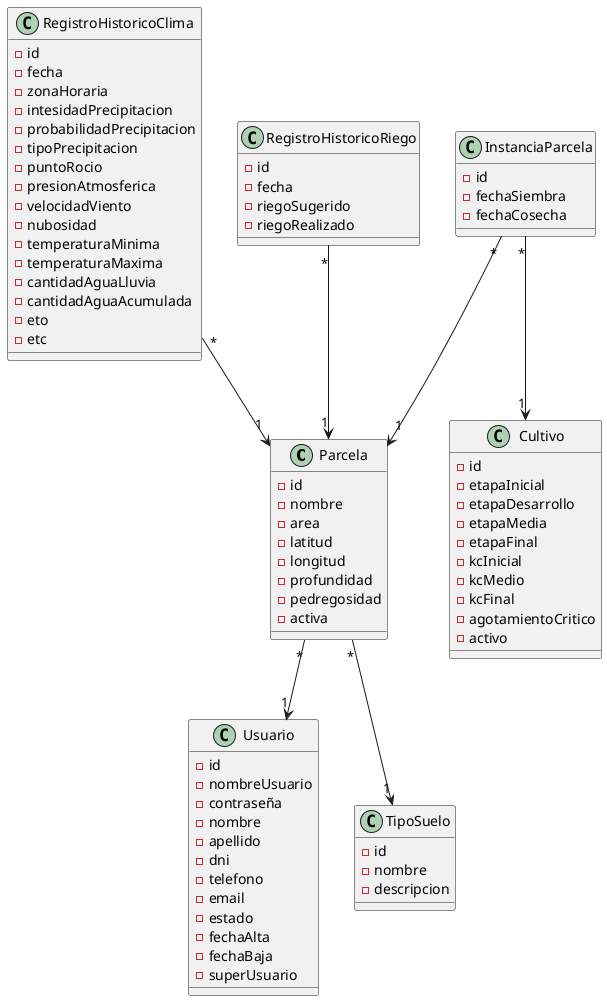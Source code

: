 @startuml

Parcela "*"-->"1" Usuario
Parcela "*"-->"1" TipoSuelo
RegistroHistoricoClima "*"-->"1" Parcela
RegistroHistoricoRiego "*"-->"1" Parcela
InstanciaParcela "*"-->"1" Parcela
InstanciaParcela "*"-->"1" Cultivo

class Parcela {
-id
-nombre
-area
-latitud
-longitud
-profundidad
-pedregosidad
-activa
}

class Cultivo {
-id
-etapaInicial
-etapaDesarrollo
-etapaMedia
-etapaFinal
-kcInicial
-kcMedio
-kcFinal
-agotamientoCritico
-activo
}

class TipoSuelo {
-id
-nombre
-descripcion
}

class RegistroHistoricoClima {
-id
-fecha
-zonaHoraria
-intesidadPrecipitacion
-probabilidadPrecipitacion
-tipoPrecipitacion
-puntoRocio
-presionAtmosferica
-velocidadViento
-nubosidad
-temperaturaMinima
-temperaturaMaxima
-cantidadAguaLluvia
-cantidadAguaAcumulada
-eto
-etc
}

class InstanciaParcela {
-id
-fechaSiembra
-fechaCosecha
}

class RegistroHistoricoRiego {
-id
-fecha
-riegoSugerido
-riegoRealizado
}

class Usuario {
-id
-nombreUsuario
-contraseña
-nombre
-apellido
-dni
-telefono
-email
-estado
-fechaAlta
-fechaBaja
-superUsuario
}

@enduml
